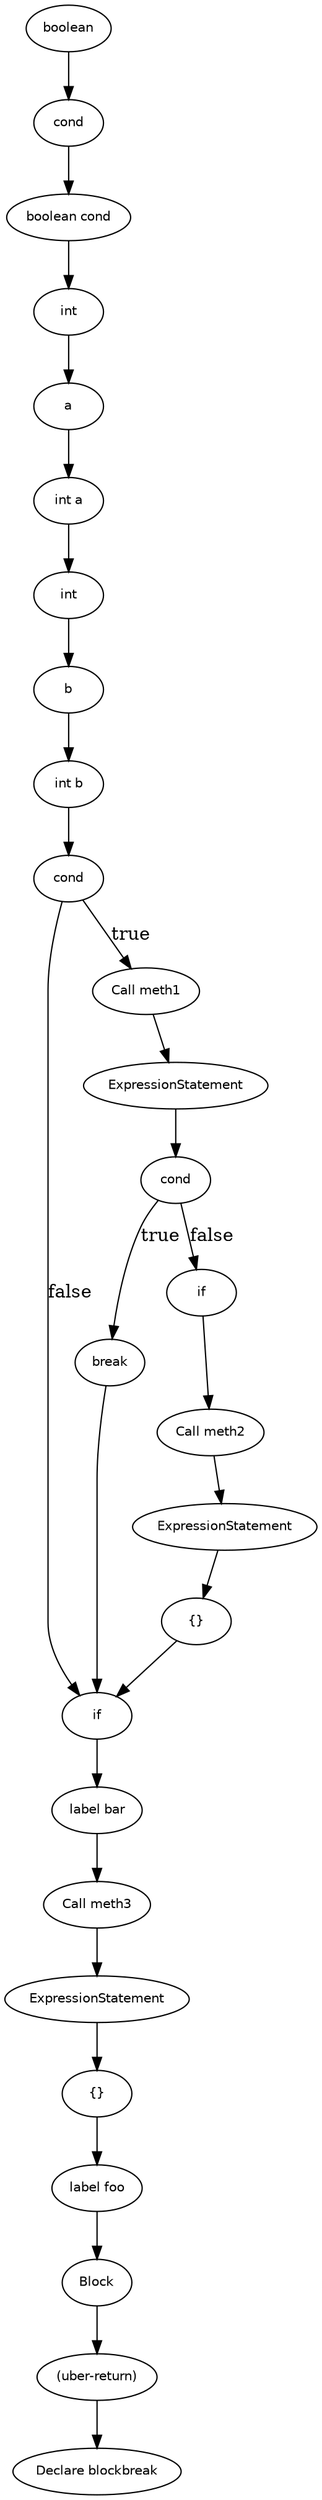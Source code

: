 digraph blockbreak {
  33 [
    label = Block,
    fontname = Helvetica,
    fontsize = 10
  ];
  31 [
    label = "Call meth3",
    fontname = Helvetica,
    fontsize = 10
  ];
  30 [
    label = ExpressionStatement,
    fontname = Helvetica,
    fontsize = 10
  ];
  19 [
    label = "{}",
    fontname = Helvetica,
    fontsize = 10
  ];
  18 [
    label = cond,
    fontname = Helvetica,
    fontsize = 10
  ];
  17 [
    label = if,
    fontname = Helvetica,
    fontsize = 10
  ];
  15 [
    label = "label bar",
    fontname = Helvetica,
    fontsize = 10
  ];
  14 [
    label = "{}",
    fontname = Helvetica,
    fontsize = 10
  ];
  12 [
    label = "label foo",
    fontname = Helvetica,
    fontsize = 10
  ];
  11 [
    label = b,
    fontname = Helvetica,
    fontsize = 10
  ];
  10 [
    label = int,
    fontname = Helvetica,
    fontsize = 10
  ];
  9 [
    label = "int b",
    fontname = Helvetica,
    fontsize = 10
  ];
  8 [
    label = a,
    fontname = Helvetica,
    fontsize = 10
  ];
  28 [
    label = "Call meth2",
    fontname = Helvetica,
    fontsize = 10
  ];
  7 [
    label = int,
    fontname = Helvetica,
    fontsize = 10
  ];
  27 [
    label = ExpressionStatement,
    fontname = Helvetica,
    fontsize = 10
  ];
  6 [
    label = "int a",
    fontname = Helvetica,
    fontsize = 10
  ];
  5 [
    label = cond,
    fontname = Helvetica,
    fontsize = 10
  ];
  4 [
    label = boolean,
    fontname = Helvetica,
    fontsize = 10
  ];
  25 [
    label = break,
    fontname = Helvetica,
    fontsize = 10
  ];
  3 [
    label = "boolean cond",
    fontname = Helvetica,
    fontsize = 10
  ];
  24 [
    label = cond,
    fontname = Helvetica,
    fontsize = 10
  ];
  23 [
    label = if,
    fontname = Helvetica,
    fontsize = 10
  ];
  2 [
    label = "(uber-return)",
    fontname = Helvetica,
    fontsize = 10
  ];
  0 [
    label = "Declare blockbreak",
    fontname = Helvetica,
    fontsize = 10
  ];
  21 [
    label = "Call meth1",
    fontname = Helvetica,
    fontsize = 10
  ];
  20 [
    label = ExpressionStatement,
    fontname = Helvetica,
    fontsize = 10
  ];
  11 -> 9 [
    label = ""
  ];
  10 -> 11 [
    label = ""
  ];
  6 -> 10 [
    label = ""
  ];
  8 -> 6 [
    label = ""
  ];
  17 -> 15 [
    label = ""
  ];
  18 -> 17 [
    label = false
  ];
  19 -> 17 [
    label = ""
  ];
  25 -> 17 [
    label = ""
  ];
  9 -> 18 [
    label = ""
  ];
  24 -> 25 [
    label = true
  ];
  4 -> 5 [
    label = ""
  ];
  30 -> 14 [
    label = ""
  ];
  20 -> 24 [
    label = ""
  ];
  31 -> 30 [
    label = ""
  ];
  21 -> 20 [
    label = ""
  ];
  15 -> 31 [
    label = ""
  ];
  18 -> 21 [
    label = true
  ];
  7 -> 8 [
    label = ""
  ];
  2 -> 0 [
    label = ""
  ];
  27 -> 19 [
    label = ""
  ];
  3 -> 7 [
    label = ""
  ];
  33 -> 2 [
    label = ""
  ];
  28 -> 27 [
    label = ""
  ];
  5 -> 3 [
    label = ""
  ];
  12 -> 33 [
    label = ""
  ];
  23 -> 28 [
    label = ""
  ];
  14 -> 12 [
    label = ""
  ];
  24 -> 23 [
    label = false
  ];
}
